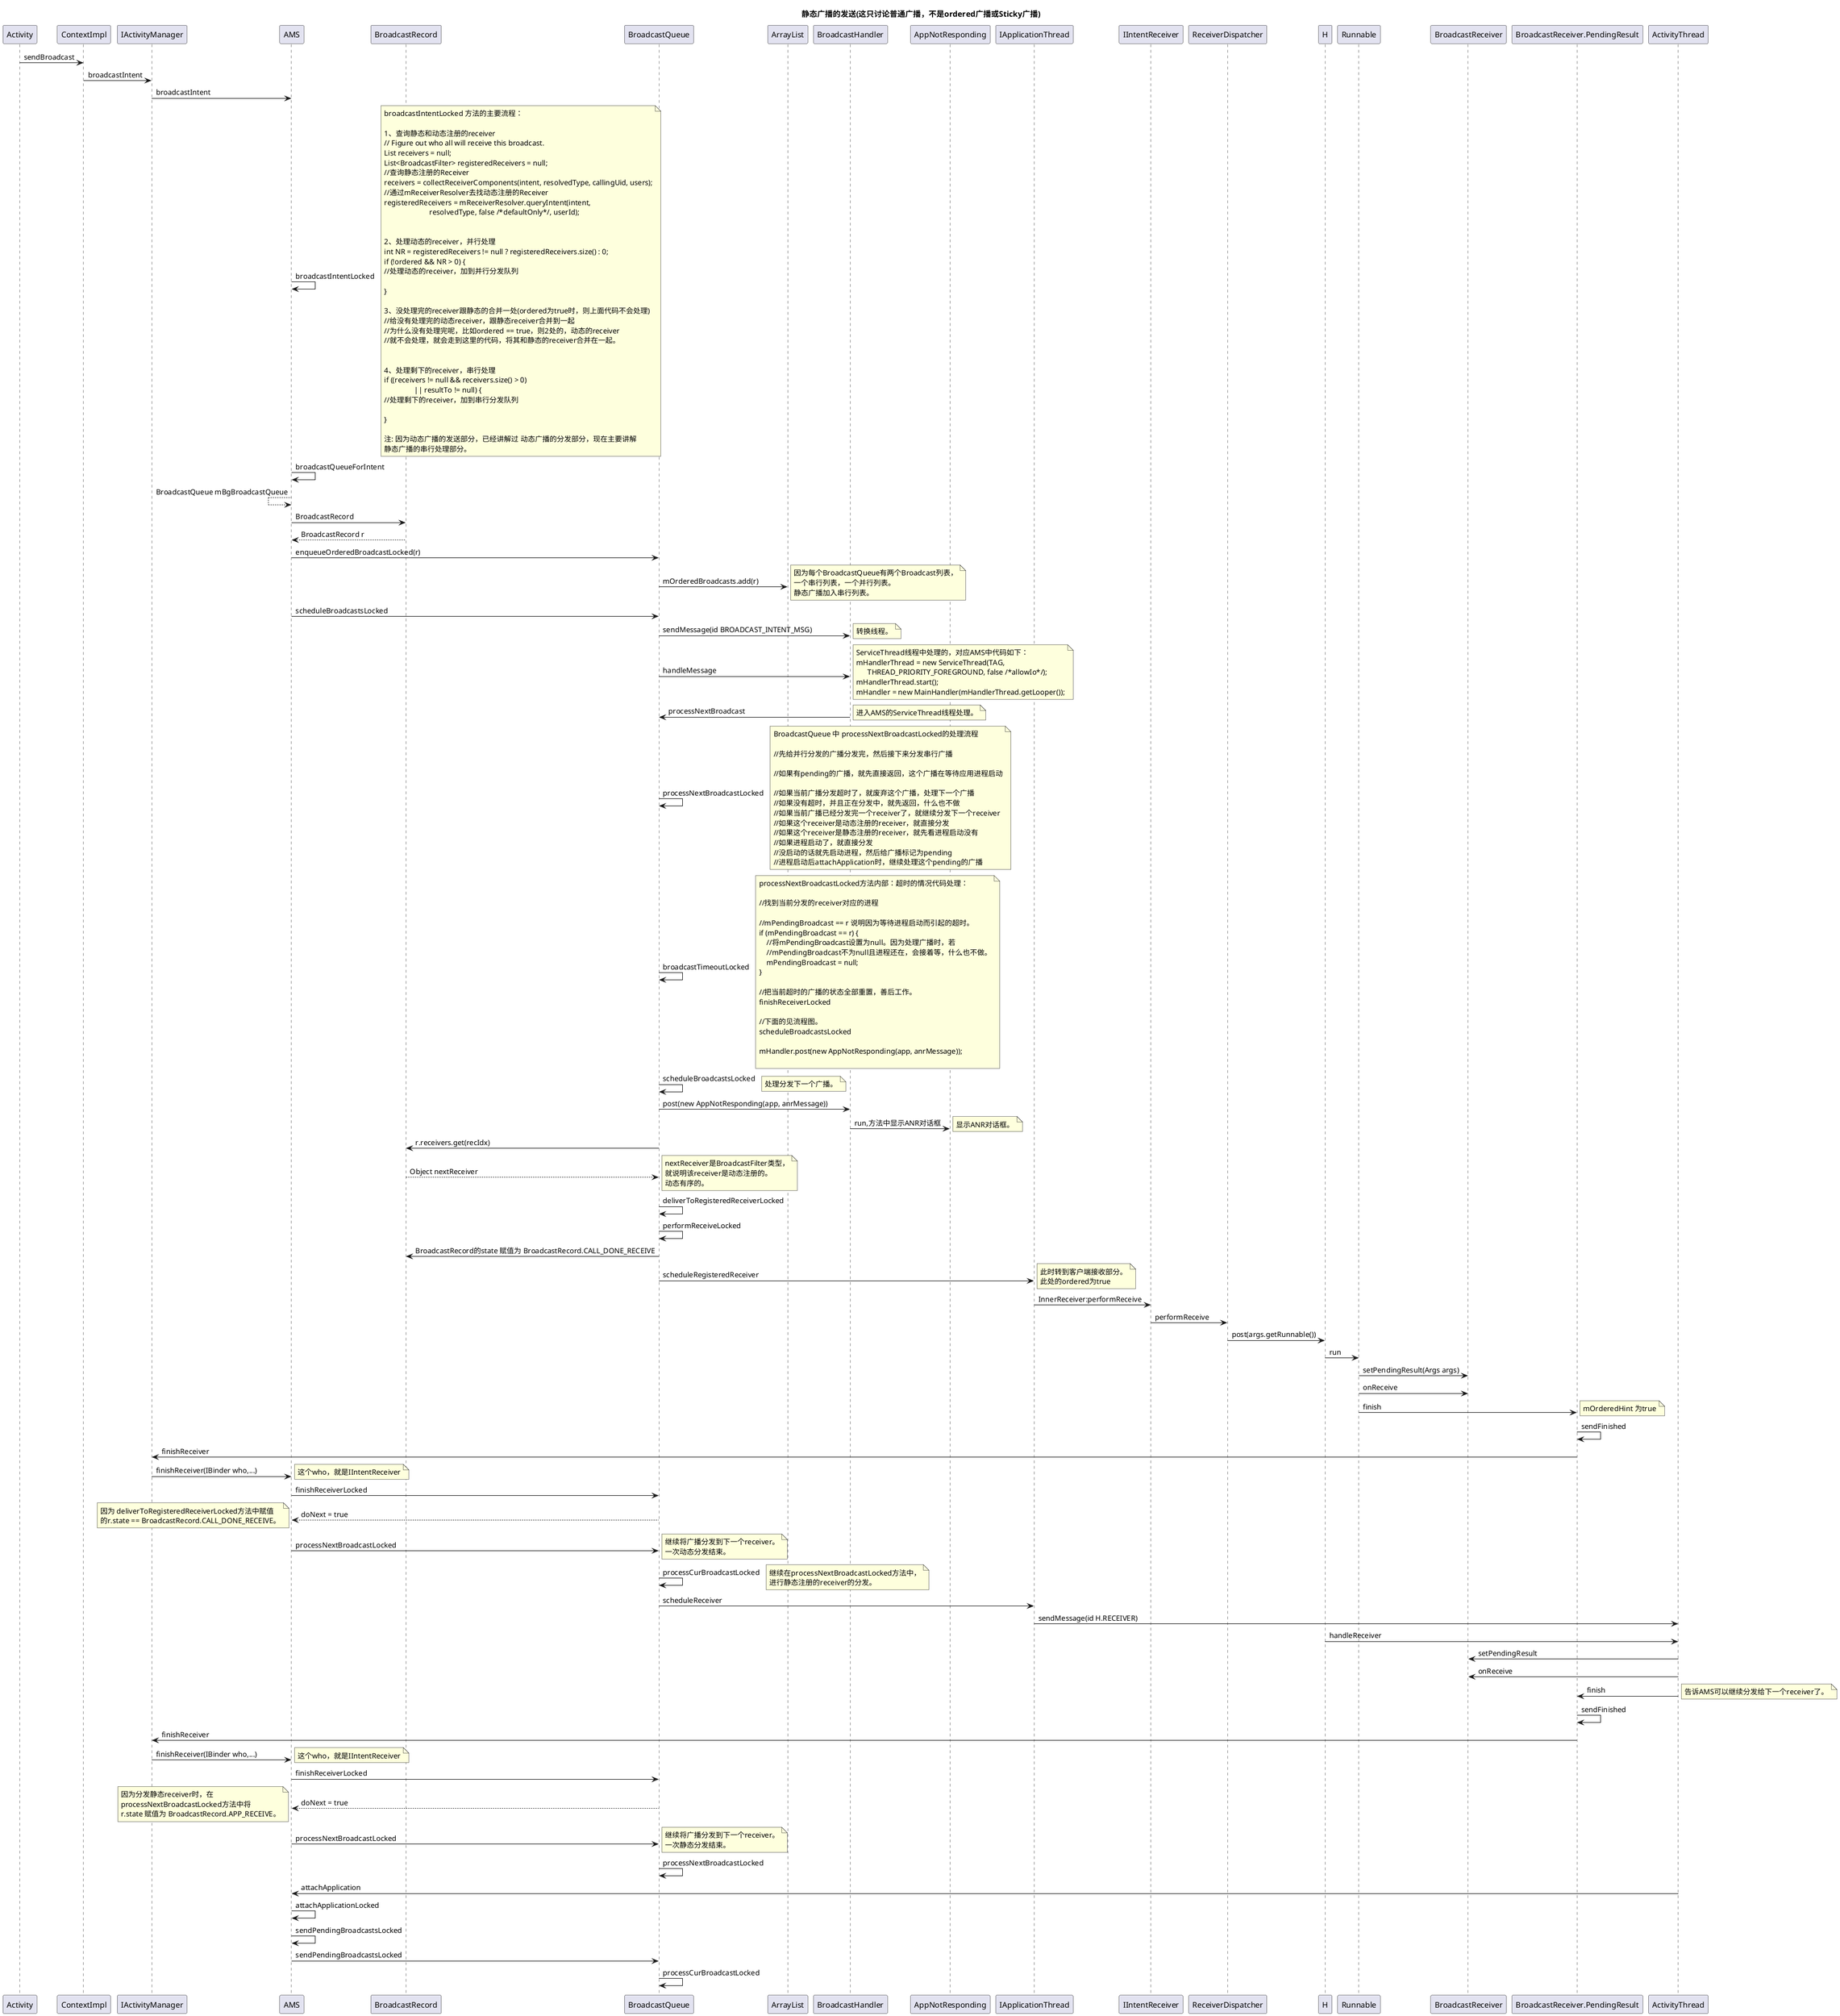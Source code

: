 @startuml
title 静态广播的发送(这只讨论普通广播，不是ordered广播或Sticky广播)

Activity -> ContextImpl : sendBroadcast

ContextImpl -> IActivityManager : broadcastIntent

IActivityManager -> AMS : broadcastIntent

AMS -> AMS : broadcastIntentLocked
note right
broadcastIntentLocked 方法的主要流程：

1、查询静态和动态注册的receiver
// Figure out who all will receive this broadcast.
List receivers = null;
List<BroadcastFilter> registeredReceivers = null;
//查询静态注册的Receiver
receivers = collectReceiverComponents(intent, resolvedType, callingUid, users);
//通过mReceiverResolver去找动态注册的Receiver
registeredReceivers = mReceiverResolver.queryIntent(intent,
                        resolvedType, false /*defaultOnly*/, userId);


2、处理动态的receiver，并行处理
int NR = registeredReceivers != null ? registeredReceivers.size() : 0;
if (!ordered && NR > 0) {
//处理动态的receiver，加到并行分发队列

}

3、没处理完的receiver跟静态的合并一处(ordered为true时，则上面代码不会处理)
//给没有处理完的动态receiver，跟静态receiver合并到一起
//为什么没有处理完呢，比如ordered == true，则2处的，动态的receiver
//就不会处理，就会走到这里的代码，将其和静态的receiver合并在一起。


4、处理剩下的receiver，串行处理
if ((receivers != null && receivers.size() > 0)
                || resultTo != null) {
//处理剩下的receiver，加到串行分发队列

}

注: 因为动态广播的发送部分，已经讲解过 动态广播的分发部分，现在主要讲解
静态广播的串行处理部分。
end note
'if ((receivers != null && receivers.size() > 0)
 '                || resultTo != null) {
 '            BroadcastQueue queue = broadcastQueueForIntent(intent);
 '            BroadcastRecord r = new BroadcastRecord(queue, intent, callerApp,
 '                    callerPackage, callingPid, callingUid, callerInstantApp, resolvedType,
 '                    requiredPermissions, appOp, brOptions, receivers, resultTo, resultCode,
 '                    resultData, resultExtras, ordered, sticky, false, userId);
 '                queue.enqueueOrderedBroadcastLocked(r);
 '                queue.scheduleBroadcastsLocked();
 '}

AMS -> AMS : broadcastQueueForIntent
AMS <-- AMS : BroadcastQueue mBgBroadcastQueue

AMS -> BroadcastRecord : BroadcastRecord
AMS <-- BroadcastRecord : BroadcastRecord r

AMS -> BroadcastQueue : enqueueOrderedBroadcastLocked(r)

BroadcastQueue -> ArrayList : mOrderedBroadcasts.add(r)
note right
因为每个BroadcastQueue有两个Broadcast列表，
一个串行列表，一个并行列表。
静态广播加入串行列表。
end note

AMS -> BroadcastQueue : scheduleBroadcastsLocked

BroadcastQueue -> BroadcastHandler : sendMessage(id BROADCAST_INTENT_MSG)
note right
转换线程。
end note

BroadcastQueue -> BroadcastHandler : handleMessage
note right
ServiceThread线程中处理的，对应AMS中代码如下：
mHandlerThread = new ServiceThread(TAG,
      THREAD_PRIORITY_FOREGROUND, false /*allowIo*/);
mHandlerThread.start();
mHandler = new MainHandler(mHandlerThread.getLooper());
end note

BroadcastHandler -> BroadcastQueue : processNextBroadcast
note right
进入AMS的ServiceThread线程处理。
end note

BroadcastQueue -> BroadcastQueue : processNextBroadcastLocked
note right
BroadcastQueue 中 processNextBroadcastLocked的处理流程

//先给并行分发的广播分发完，然后接下来分发串行广播

//如果有pending的广播，就先直接返回，这个广播在等待应用进程启动

//如果当前广播分发超时了，就废弃这个广播，处理下一个广播
//如果没有超时，并且正在分发中，就先返回，什么也不做
//如果当前广播已经分发完一个receiver了，就继续分发下一个receiver
//如果这个receiver是动态注册的receiver，就直接分发
//如果这个receiver是静态注册的receiver，就先看进程启动没有
//如果进程启动了，就直接分发
//没启动的话就先启动进程，然后给广播标记为pending
//进程启动后attachApplication时，继续处理这个pending的广播
end note

BroadcastQueue -> BroadcastQueue : broadcastTimeoutLocked
note right
processNextBroadcastLocked方法内部：超时的情况代码处理：

//找到当前分发的receiver对应的进程

//mPendingBroadcast == r 说明因为等待进程启动而引起的超时。
if (mPendingBroadcast == r) {
    //将mPendingBroadcast设置为null。因为处理广播时，若
    //mPendingBroadcast不为null且进程还在，会接着等，什么也不做。
    mPendingBroadcast = null;
}

//把当前超时的广播的状态全部重置，善后工作。
finishReceiverLocked

//下面的见流程图。
scheduleBroadcastsLocked

mHandler.post(new AppNotResponding(app, anrMessage));

end note
BroadcastQueue -> BroadcastQueue : scheduleBroadcastsLocked
note right
处理分发下一个广播。
end note

BroadcastQueue -> BroadcastHandler : post(new AppNotResponding(app, anrMessage))

BroadcastHandler -> AppNotResponding : run,方法中显示ANR对话框
note right
显示ANR对话框。
end note

'r.state != BroadcastRecord.IDLE 说明有receiver正在分发。

'next，继续分发下一个receiver

BroadcastQueue -> BroadcastRecord : r.receivers.get(recIdx)

'动态分发，begin
BroadcastQueue <-- BroadcastRecord : Object nextReceiver
note right
nextReceiver是BroadcastFilter类型，
就说明该receiver是动态注册的。
动态有序的。
end note

BroadcastQueue -> BroadcastQueue : deliverToRegisteredReceiverLocked

BroadcastQueue -> BroadcastQueue : performReceiveLocked

BroadcastQueue -> BroadcastRecord : BroadcastRecord的state 赋值为 BroadcastRecord.CALL_DONE_RECEIVE

BroadcastQueue -> IApplicationThread : scheduleRegisteredReceiver
note right
此时转到客户端接收部分。
此处的ordered为true
end note

IApplicationThread -> IIntentReceiver : InnerReceiver:performReceive

IIntentReceiver -> ReceiverDispatcher : performReceive

ReceiverDispatcher -> H : post(args.getRunnable())

H -> Runnable : run

Runnable -> BroadcastReceiver : setPendingResult(Args args)

Runnable -> BroadcastReceiver : onReceive

Runnable -> BroadcastReceiver.PendingResult : finish
note right: mOrderedHint 为true

BroadcastReceiver.PendingResult -> BroadcastReceiver.PendingResult : sendFinished

BroadcastReceiver.PendingResult -> IActivityManager : finishReceiver

IActivityManager -> AMS : finishReceiver(IBinder who,...)
note right
这个who，就是IIntentReceiver
end note

AMS -> BroadcastQueue : finishReceiverLocked

AMS <-- BroadcastQueue : doNext = true
note left
因为 deliverToRegisteredReceiverLocked方法中赋值
的r.state == BroadcastRecord.CALL_DONE_RECEIVE。
end note
AMS -> BroadcastQueue : processNextBroadcastLocked
note right
继续将广播分发到下一个receiver。
一次动态分发结束。
end note

'动态分发，end

'静态分发，进程已在，begin
BroadcastQueue -> BroadcastQueue : processCurBroadcastLocked
note right
继续在processNextBroadcastLocked方法中，
进行静态注册的receiver的分发。
end note

BroadcastQueue -> IApplicationThread : scheduleReceiver

IApplicationThread -> ActivityThread : sendMessage(id H.RECEIVER)

H -> ActivityThread : handleReceiver

ActivityThread -> BroadcastReceiver : setPendingResult

ActivityThread -> BroadcastReceiver : onReceive

ActivityThread -> BroadcastReceiver.PendingResult : finish
note right
告诉AMS可以继续分发给下一个receiver了。
end note
BroadcastReceiver.PendingResult -> BroadcastReceiver.PendingResult : sendFinished

BroadcastReceiver.PendingResult -> IActivityManager : finishReceiver

IActivityManager -> AMS : finishReceiver(IBinder who,...)
note right
这个who，就是IIntentReceiver
end note

AMS -> BroadcastQueue : finishReceiverLocked

AMS <-- BroadcastQueue : doNext = true
note left
因为分发静态receiver时，在
processNextBroadcastLocked方法中将
r.state 赋值为 BroadcastRecord.APP_RECEIVE。
end note
AMS -> BroadcastQueue : processNextBroadcastLocked
note right
继续将广播分发到下一个receiver。
一次静态分发结束。
end note

'静态分发，进程已在，end

'静态分发，进程不在，begin
BroadcastQueue -> BroadcastQueue : processNextBroadcastLocked
'startProcessLocked()
'mPendingBroadcast = r;
'mPendingBroadcastRecvIndex = recIdx;

ActivityThread -> AMS : attachApplication
AMS -> AMS : attachApplicationLocked
AMS -> AMS : sendPendingBroadcastsLocked
AMS -> BroadcastQueue : sendPendingBroadcastsLocked
BroadcastQueue -> BroadcastQueue : processCurBroadcastLocked
'静态分发，进程不在，end

@enduml